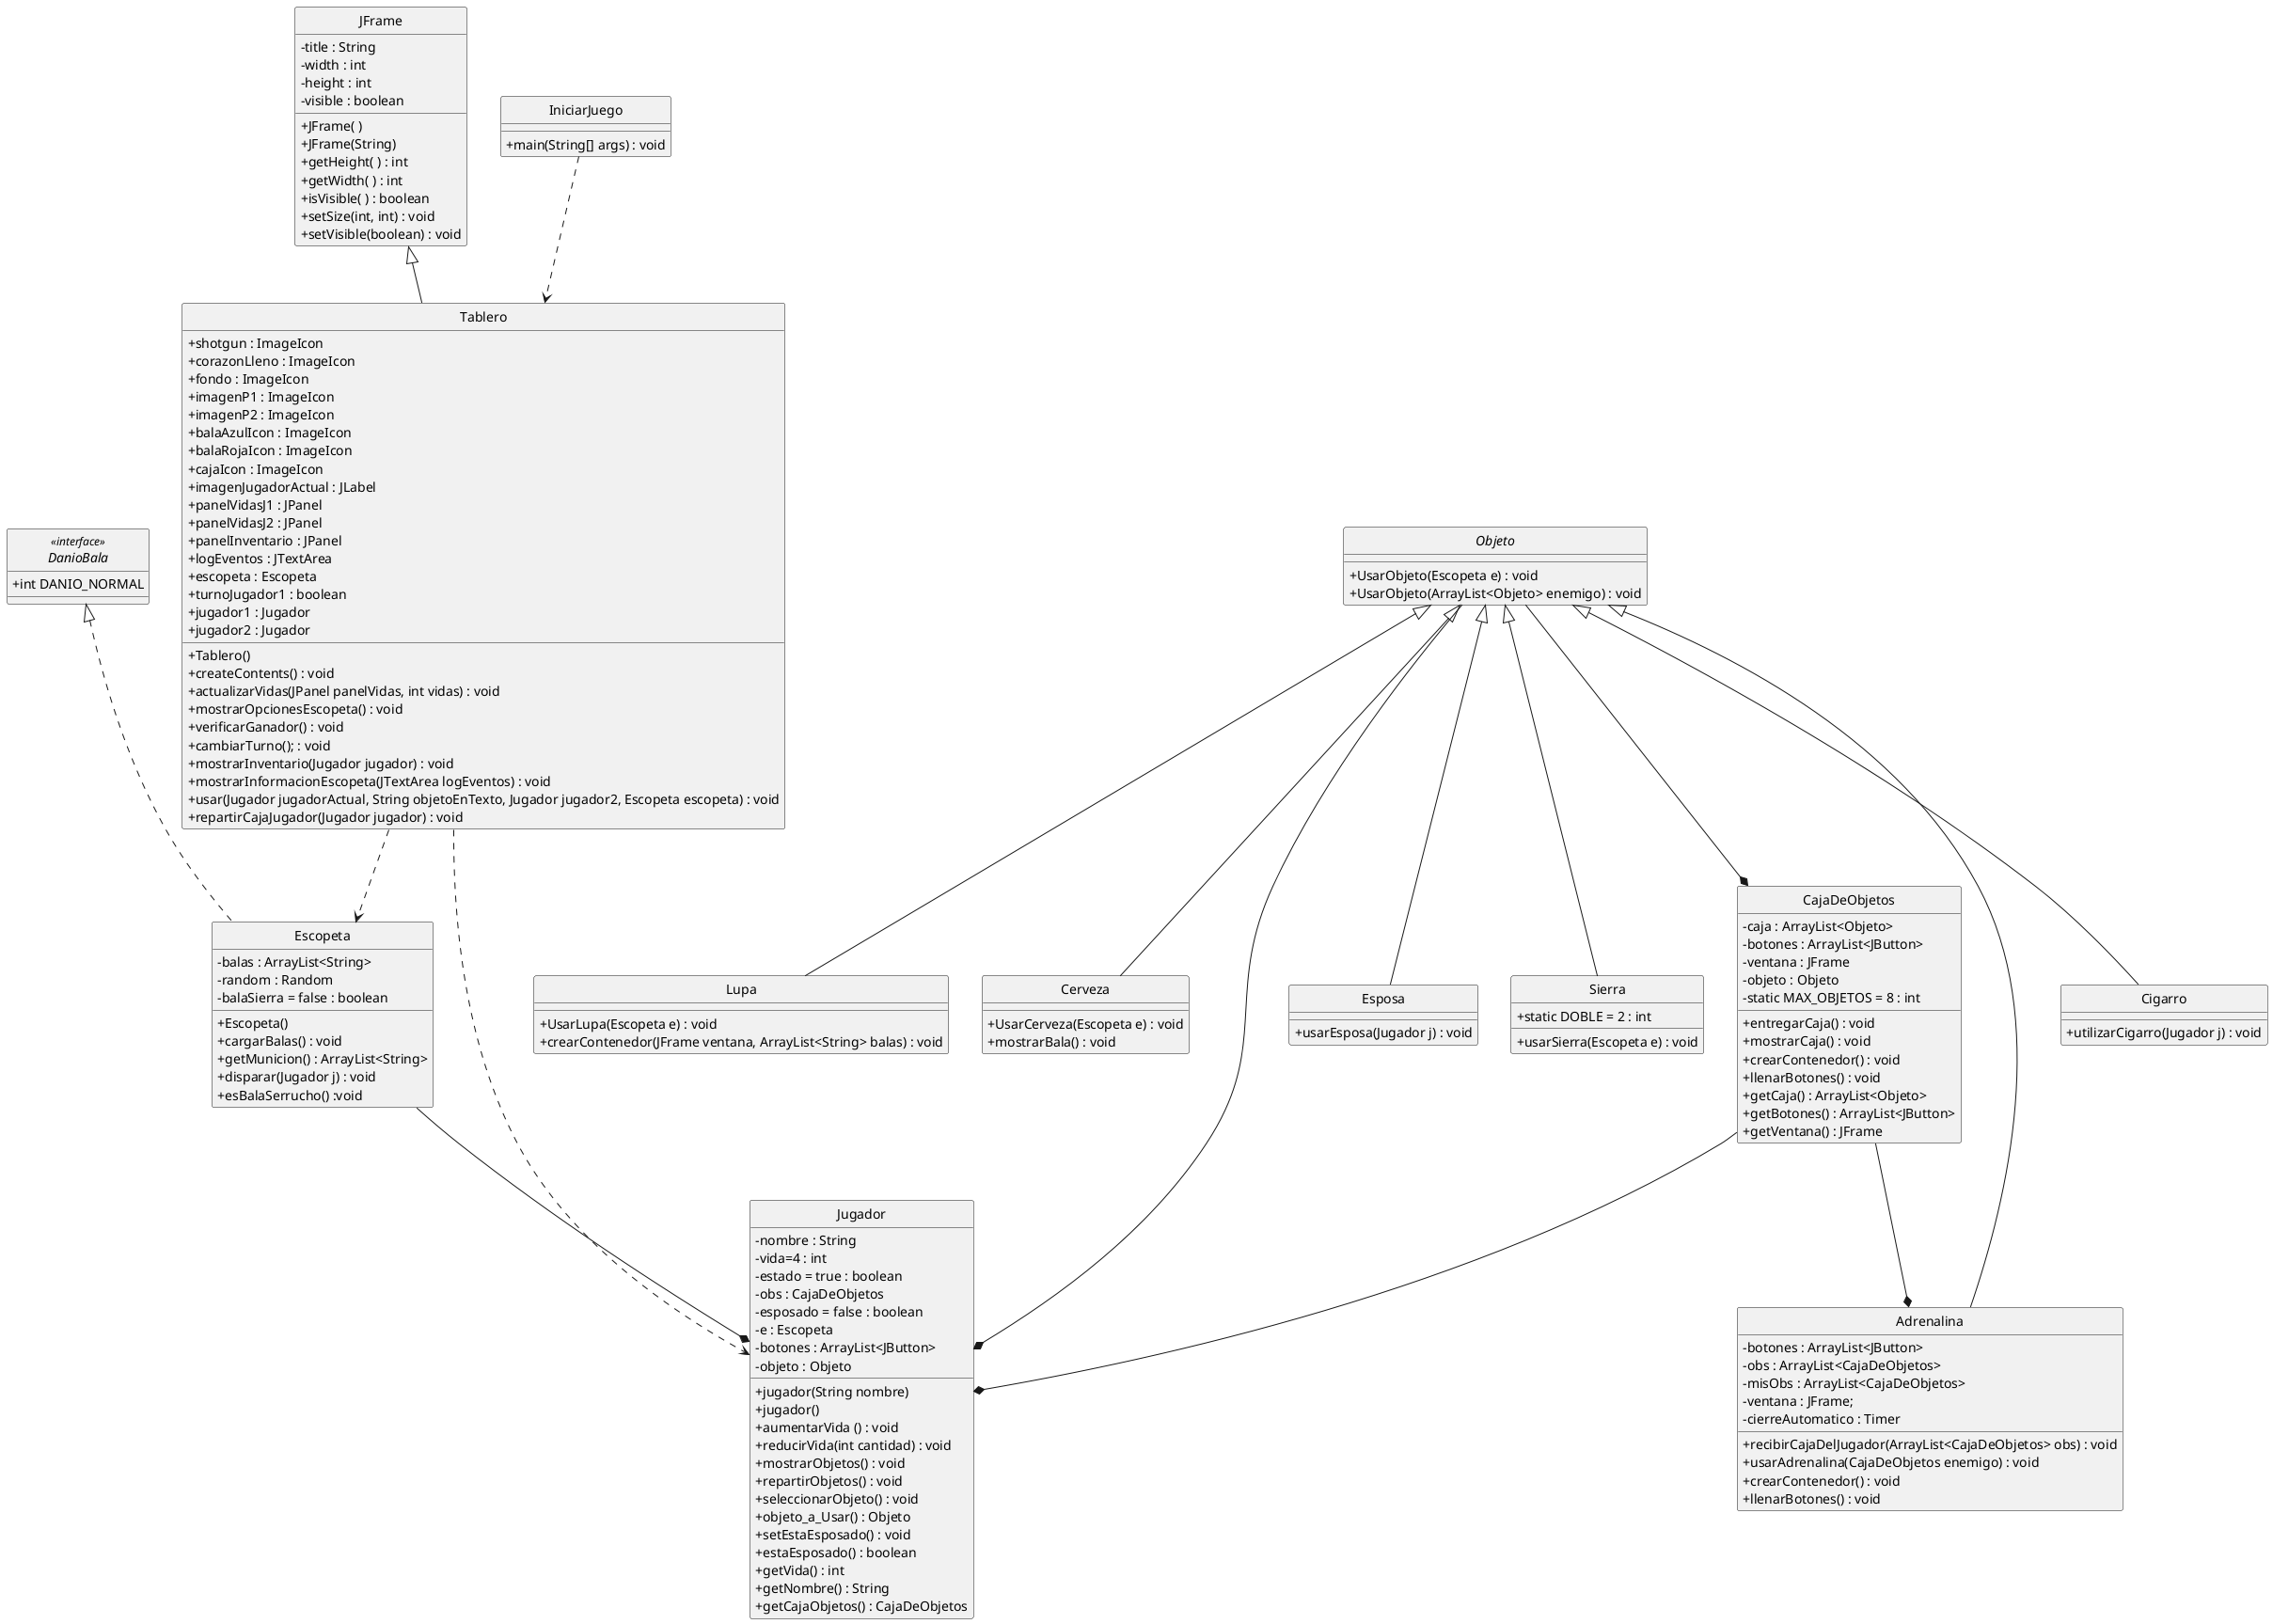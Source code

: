 @startuml
skinparam classAttributeIconSize 0

hide class circle
hide interface circle
hide abstract circle

class JFrame {
    - title : String
    - width : int
    - height : int
    - visible : boolean
    + JFrame( )
    + JFrame(String)
    + getHeight( ) : int
    + getWidth( ) : int
    + isVisible( ) : boolean
    + setSize(int, int) : void
    + setVisible(boolean) : void
}

class Tablero extends JFrame {
    + shotgun : ImageIcon
    + corazonLleno : ImageIcon
    + fondo : ImageIcon
    + imagenP1 : ImageIcon
    + imagenP2 : ImageIcon
    + balaAzulIcon : ImageIcon
    + balaRojaIcon : ImageIcon
    + cajaIcon : ImageIcon
    + imagenJugadorActual : JLabel
    + panelVidasJ1 : JPanel
    + panelVidasJ2 : JPanel
    + panelInventario : JPanel
    + logEventos : JTextArea
    + escopeta : Escopeta
    + turnoJugador1 : boolean
    + jugador1 : Jugador
    + jugador2 : Jugador
    + Tablero()
    + createContents() : void
    + actualizarVidas(JPanel panelVidas, int vidas) : void
    + mostrarOpcionesEscopeta() : void
    + verificarGanador() : void
    + cambiarTurno(); : void
    + mostrarInventario(Jugador jugador) : void
    + mostrarInformacionEscopeta(JTextArea logEventos) : void
    + usar(Jugador jugadorActual, String objetoEnTexto, Jugador jugador2, Escopeta escopeta) : void
    + repartirCajaJugador(Jugador jugador) : void
}

interface DanioBala <<interface>> {
    +int DANIO_NORMAL
}

class Escopeta implements DanioBala {
    - balas : ArrayList<String>
    - random : Random
    - balaSierra = false : boolean
    + Escopeta()
    + cargarBalas() : void
    + getMunicion() : ArrayList<String>
    + disparar(Jugador j) : void
    + esBalaSerrucho() :void
}

class Jugador{
    - nombre : String
    - vida=4 : int 
    - estado = true : boolean
    - obs : CajaDeObjetos
    - esposado = false : boolean
    - e : Escopeta
    - botones : ArrayList<JButton>
    - objeto : Objeto
    + jugador(String nombre)
    + jugador()
    + aumentarVida () : void
    + reducirVida(int cantidad) : void
    + mostrarObjetos() : void
    + repartirObjetos() : void
    + seleccionarObjeto() : void
    + objeto_a_Usar() : Objeto
    + setEstaEsposado() : void
    + estaEsposado() : boolean
    + getVida() : int
    + getNombre() : String
    + getCajaObjetos() : CajaDeObjetos
}

abstract class Objeto {
    + UsarObjeto(Escopeta e) : void
    + UsarObjeto(ArrayList<Objeto> enemigo) : void
}

class Cigarro extends Objeto {
    + utilizarCigarro(Jugador j) : void
}

class Lupa extends Objeto {
    + UsarLupa(Escopeta e) : void
    + crearContenedor(JFrame ventana, ArrayList<String> balas) : void
}

class Cerveza extends Objeto {
    + UsarCerveza(Escopeta e) : void
    + mostrarBala() : void
}

class Adrenalina extends Objeto {
    - botones : ArrayList<JButton>
    - obs : ArrayList<CajaDeObjetos>
    - misObs : ArrayList<CajaDeObjetos>
    - ventana : JFrame;
    - cierreAutomatico : Timer
    + recibirCajaDelJugador(ArrayList<CajaDeObjetos> obs) : void
    + usarAdrenalina(CajaDeObjetos enemigo) : void
    + crearContenedor() : void
    + llenarBotones() : void
}

class Esposa extends Objeto {
    + usarEsposa(Jugador j) : void
}

class Sierra extends Objeto {
    + static DOBLE = 2 : int
    + usarSierra(Escopeta e) : void
}

class CajaDeObjetos {
    - caja : ArrayList<Objeto>
    - botones : ArrayList<JButton>
    - ventana : JFrame
    - objeto : Objeto
    - static MAX_OBJETOS = 8 : int
    + entregarCaja() : void
    + mostrarCaja() : void
    + crearContenedor() : void
    + llenarBotones() : void
    + getCaja() : ArrayList<Objeto>
    + getBotones() : ArrayList<JButton>
    + getVentana() : JFrame
}

class IniciarJuego {
    + main(String[] args) : void
}
IniciarJuego ..> Tablero
Tablero ..> Jugador
Tablero ..> Escopeta
Objeto --* Jugador
CajaDeObjetos --* Jugador
Escopeta --* Jugador
Objeto --* CajaDeObjetos
CajaDeObjetos --* Adrenalina
@enduml
